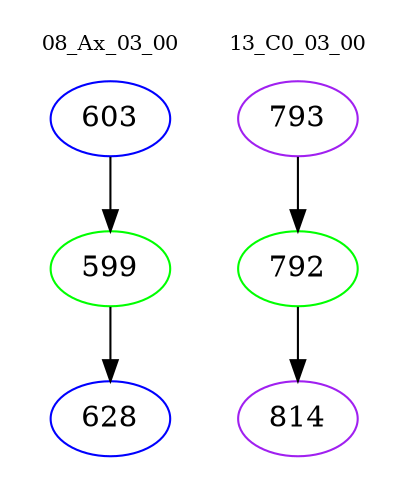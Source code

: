 digraph{
subgraph cluster_0 {
color = white
label = "08_Ax_03_00";
fontsize=10;
T0_603 [label="603", color="blue"]
T0_603 -> T0_599 [color="black"]
T0_599 [label="599", color="green"]
T0_599 -> T0_628 [color="black"]
T0_628 [label="628", color="blue"]
}
subgraph cluster_1 {
color = white
label = "13_C0_03_00";
fontsize=10;
T1_793 [label="793", color="purple"]
T1_793 -> T1_792 [color="black"]
T1_792 [label="792", color="green"]
T1_792 -> T1_814 [color="black"]
T1_814 [label="814", color="purple"]
}
}

